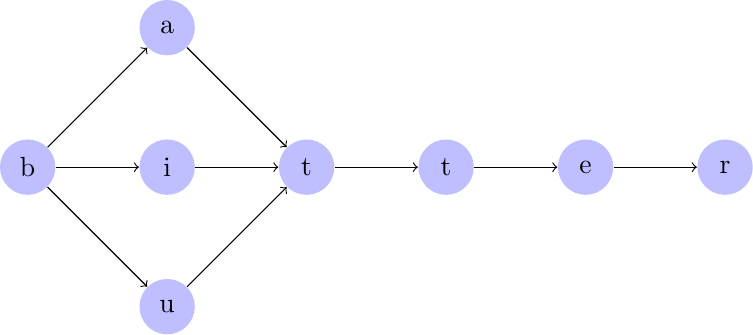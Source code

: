 \documentclass[tikz]{standalone}
\usetikzlibrary{calc, positioning}
\begin{document}
\begin{tikzpicture}[%
    every node/.style = {circle, fill=blue!25, minimum size=2em}]

    \node (0) at (0,0) {b};
    \foreach \Node/\Label [remember=\Node as \previous (initially 0)] in {%
        1/i,
        2/t,
        3/t,
        4/e,
        5/r}
        {
        \node (\Node) [right=3em of \previous] {\Label};
        \draw[->] (\previous) to (\Node);
        }
    \node (a) [above=3em of 1] {a};
    \node (u) [below=3em of 1] {u};
    \foreach \Source/\Target in {0/a, 0/u, a/2, u/2}
        \draw[->] (\Source) to (\Target);
\end{tikzpicture}
\end{document}
